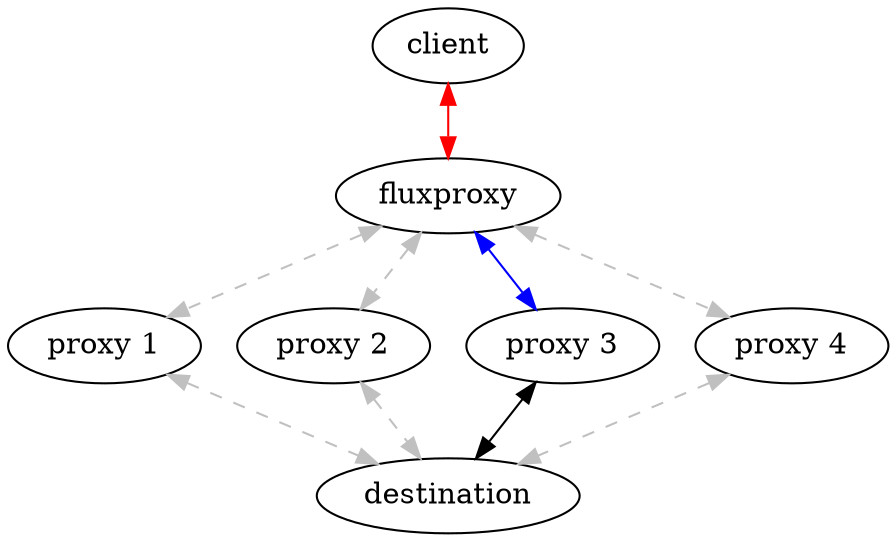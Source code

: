 digraph fluxproxy {
    concentrate=true;
    client -> "fluxproxy" [color=red];
    "fluxproxy" -> client [color=red];

    "fluxproxy" -> "proxy 1" [style=dashed color=gray];
    "fluxproxy" -> "proxy 2" [style=dashed color=gray];
    "fluxproxy" -> "proxy 3" [style=solid color=blue];
    "fluxproxy" -> "proxy 4" [style=dashed color=gray];

    "proxy 1" -> "fluxproxy" [style=dashed color=gray];
    "proxy 2" -> "fluxproxy" [style=dashed color=gray];
    "proxy 3" -> "fluxproxy" [style=solid color=blue];
    "proxy 4" -> "fluxproxy" [style=dashed color=gray];

    subgraph {

        "proxy 1";
        "proxy 2";
        "proxy 3";
        "proxy 4";

        rank = same; "proxy 1", "proxy 2", "proxy 3", "proxy 4";

    }

    "proxy 3" -> "fluxproxy";

    "proxy 1" -> "destination" [style=dashed color=gray];
    "proxy 2" -> "destination" [style=dashed color=gray ];
    "proxy 3" -> "destination" [style=solid];
    "proxy 4" -> "destination" [style=dashed color=gray];

    "destination" -> "proxy 1" [style=dashed color=gray];
    "destination" -> "proxy 2" [style=dashed color=gray];
    "destination" -> "proxy 3" [style=solid];
    "destination" -> "proxy 4" [style=dashed color=gray];

    "destination" -> "proxy 3";
}
